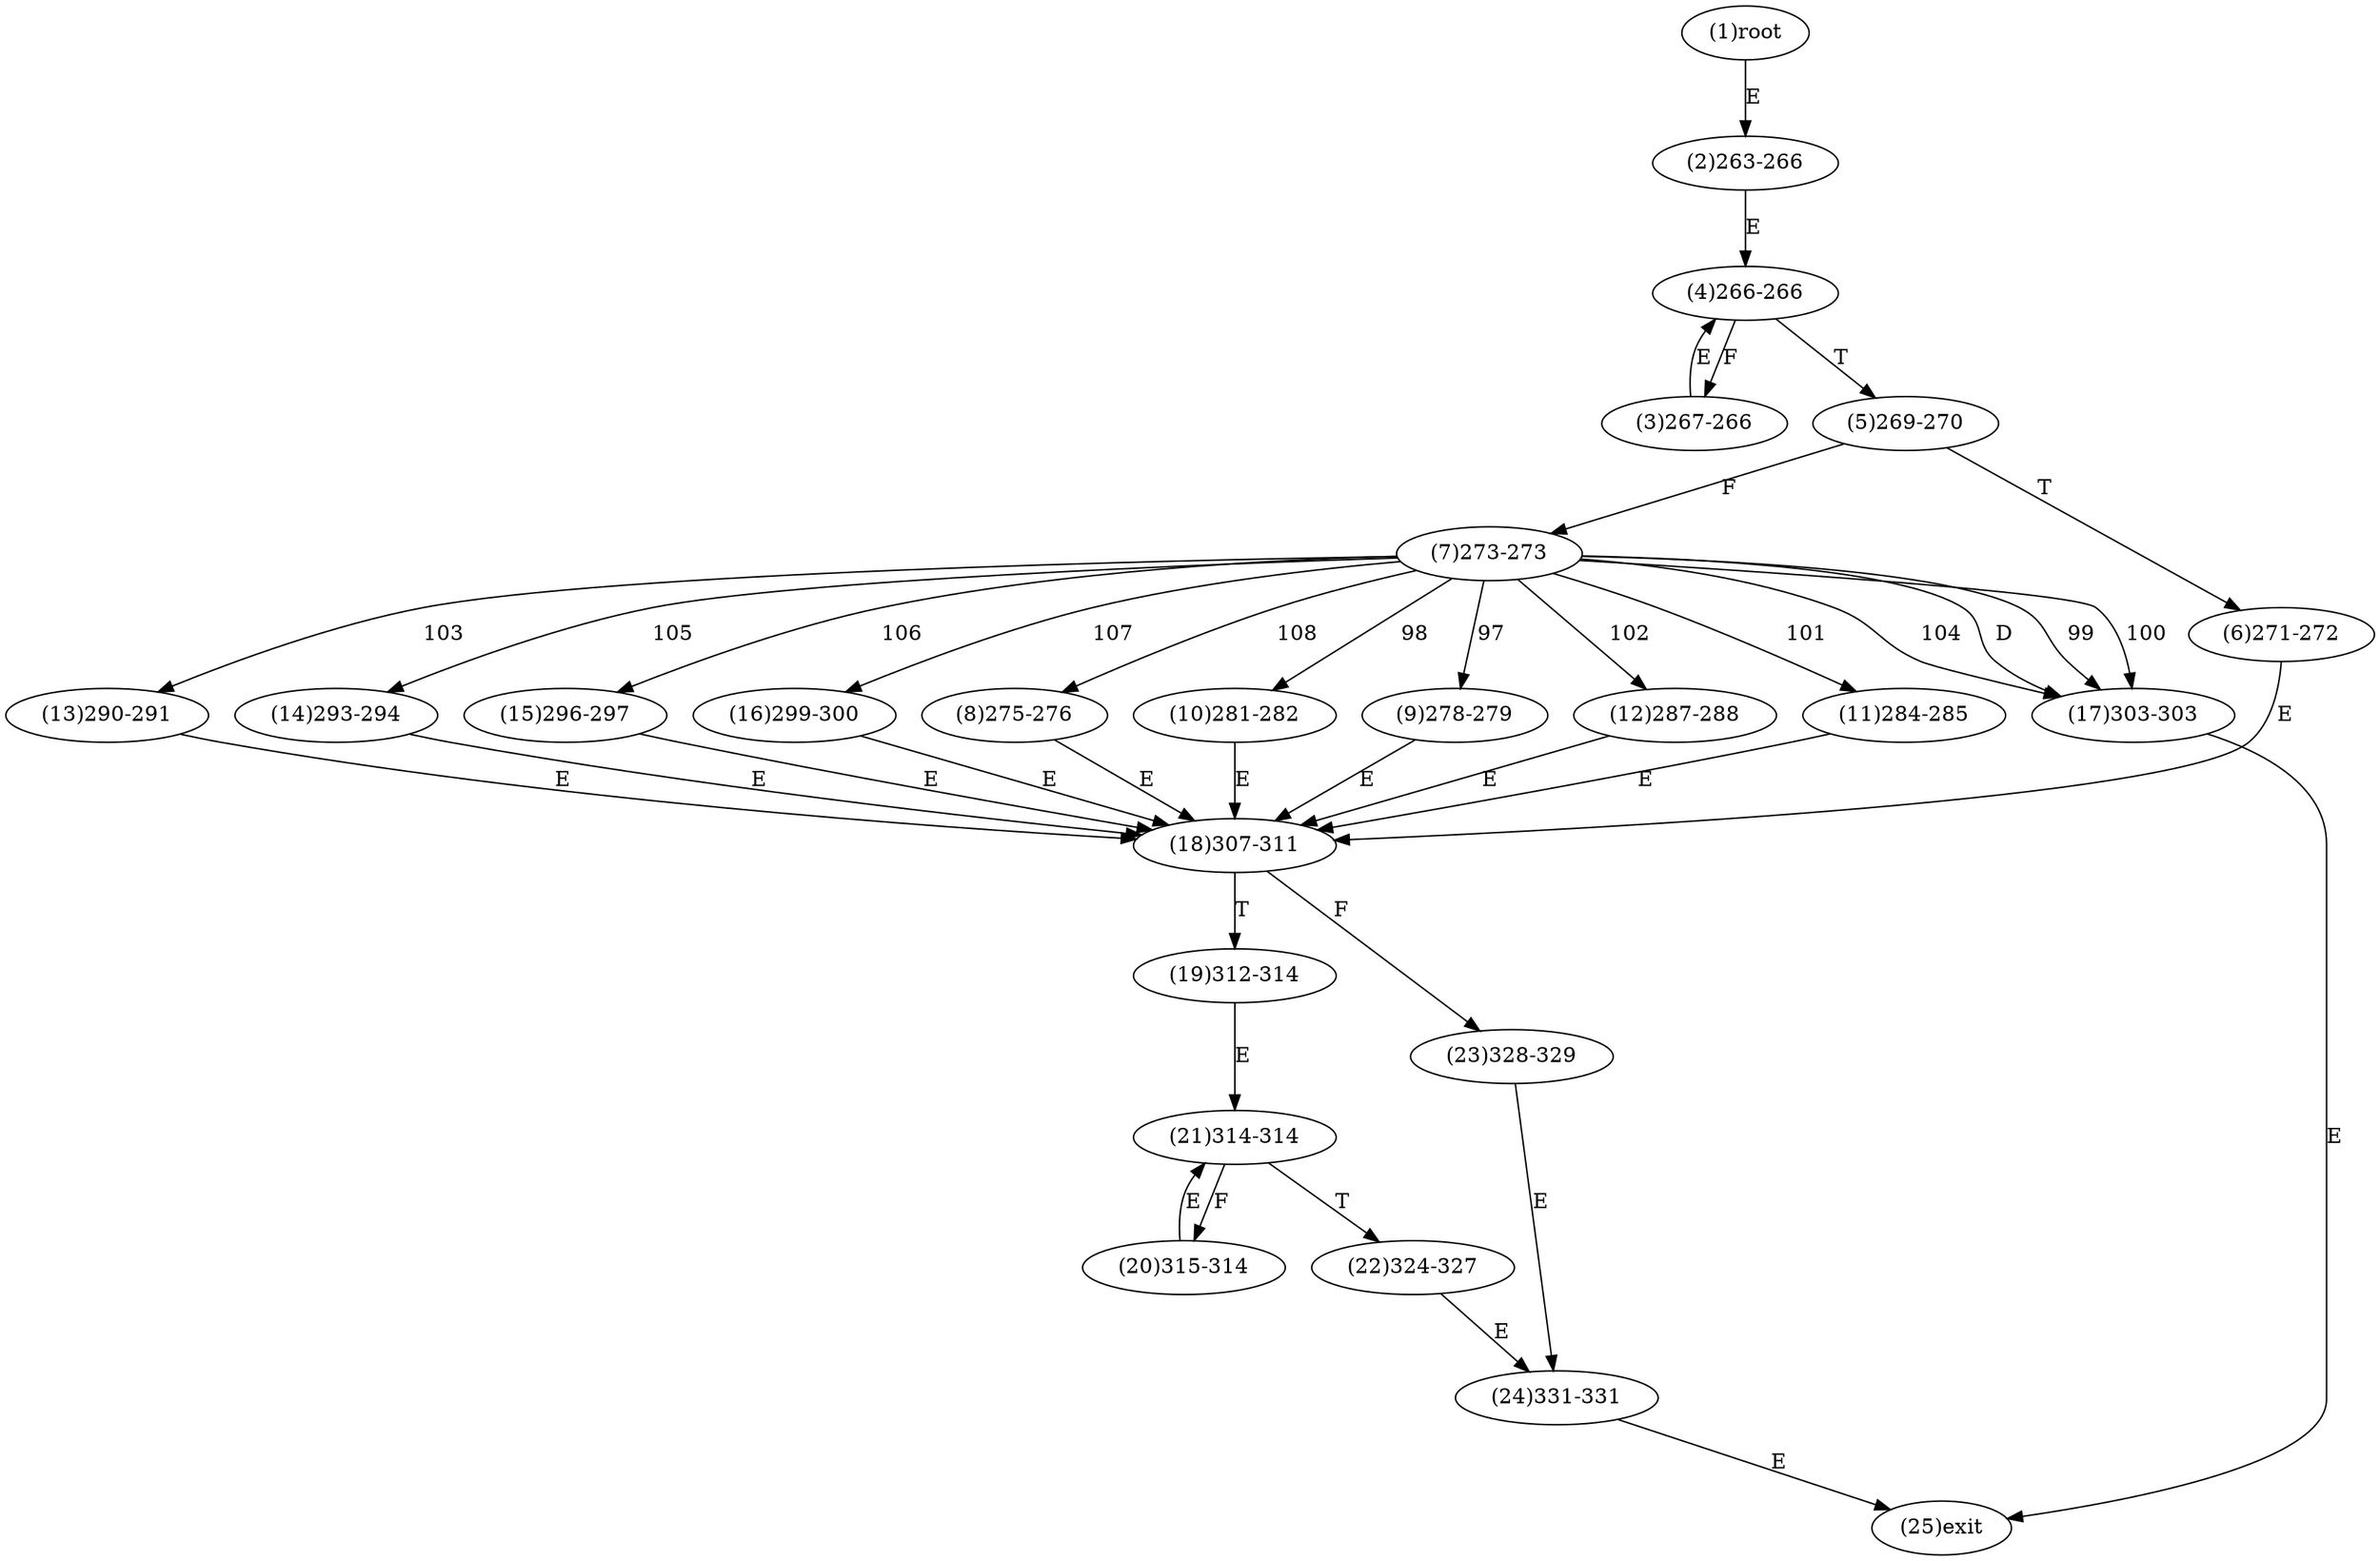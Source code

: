 digraph "" { 
1[ label="(1)root"];
2[ label="(2)263-266"];
3[ label="(3)267-266"];
4[ label="(4)266-266"];
5[ label="(5)269-270"];
6[ label="(6)271-272"];
7[ label="(7)273-273"];
8[ label="(8)275-276"];
9[ label="(9)278-279"];
10[ label="(10)281-282"];
11[ label="(11)284-285"];
12[ label="(12)287-288"];
13[ label="(13)290-291"];
14[ label="(14)293-294"];
15[ label="(15)296-297"];
17[ label="(17)303-303"];
16[ label="(16)299-300"];
19[ label="(19)312-314"];
18[ label="(18)307-311"];
21[ label="(21)314-314"];
20[ label="(20)315-314"];
23[ label="(23)328-329"];
22[ label="(22)324-327"];
25[ label="(25)exit"];
24[ label="(24)331-331"];
1->2[ label="E"];
2->4[ label="E"];
3->4[ label="E"];
4->3[ label="F"];
4->5[ label="T"];
5->7[ label="F"];
5->6[ label="T"];
6->18[ label="E"];
7->9[ label="97"];
7->10[ label="98"];
7->17[ label="99"];
7->17[ label="100"];
7->11[ label="101"];
7->12[ label="102"];
7->13[ label="103"];
7->17[ label="104"];
7->14[ label="105"];
7->15[ label="106"];
7->16[ label="107"];
7->8[ label="108"];
7->17[ label="D"];
8->18[ label="E"];
9->18[ label="E"];
10->18[ label="E"];
11->18[ label="E"];
12->18[ label="E"];
13->18[ label="E"];
14->18[ label="E"];
15->18[ label="E"];
16->18[ label="E"];
17->25[ label="E"];
18->23[ label="F"];
18->19[ label="T"];
19->21[ label="E"];
20->21[ label="E"];
21->20[ label="F"];
21->22[ label="T"];
22->24[ label="E"];
23->24[ label="E"];
24->25[ label="E"];
}